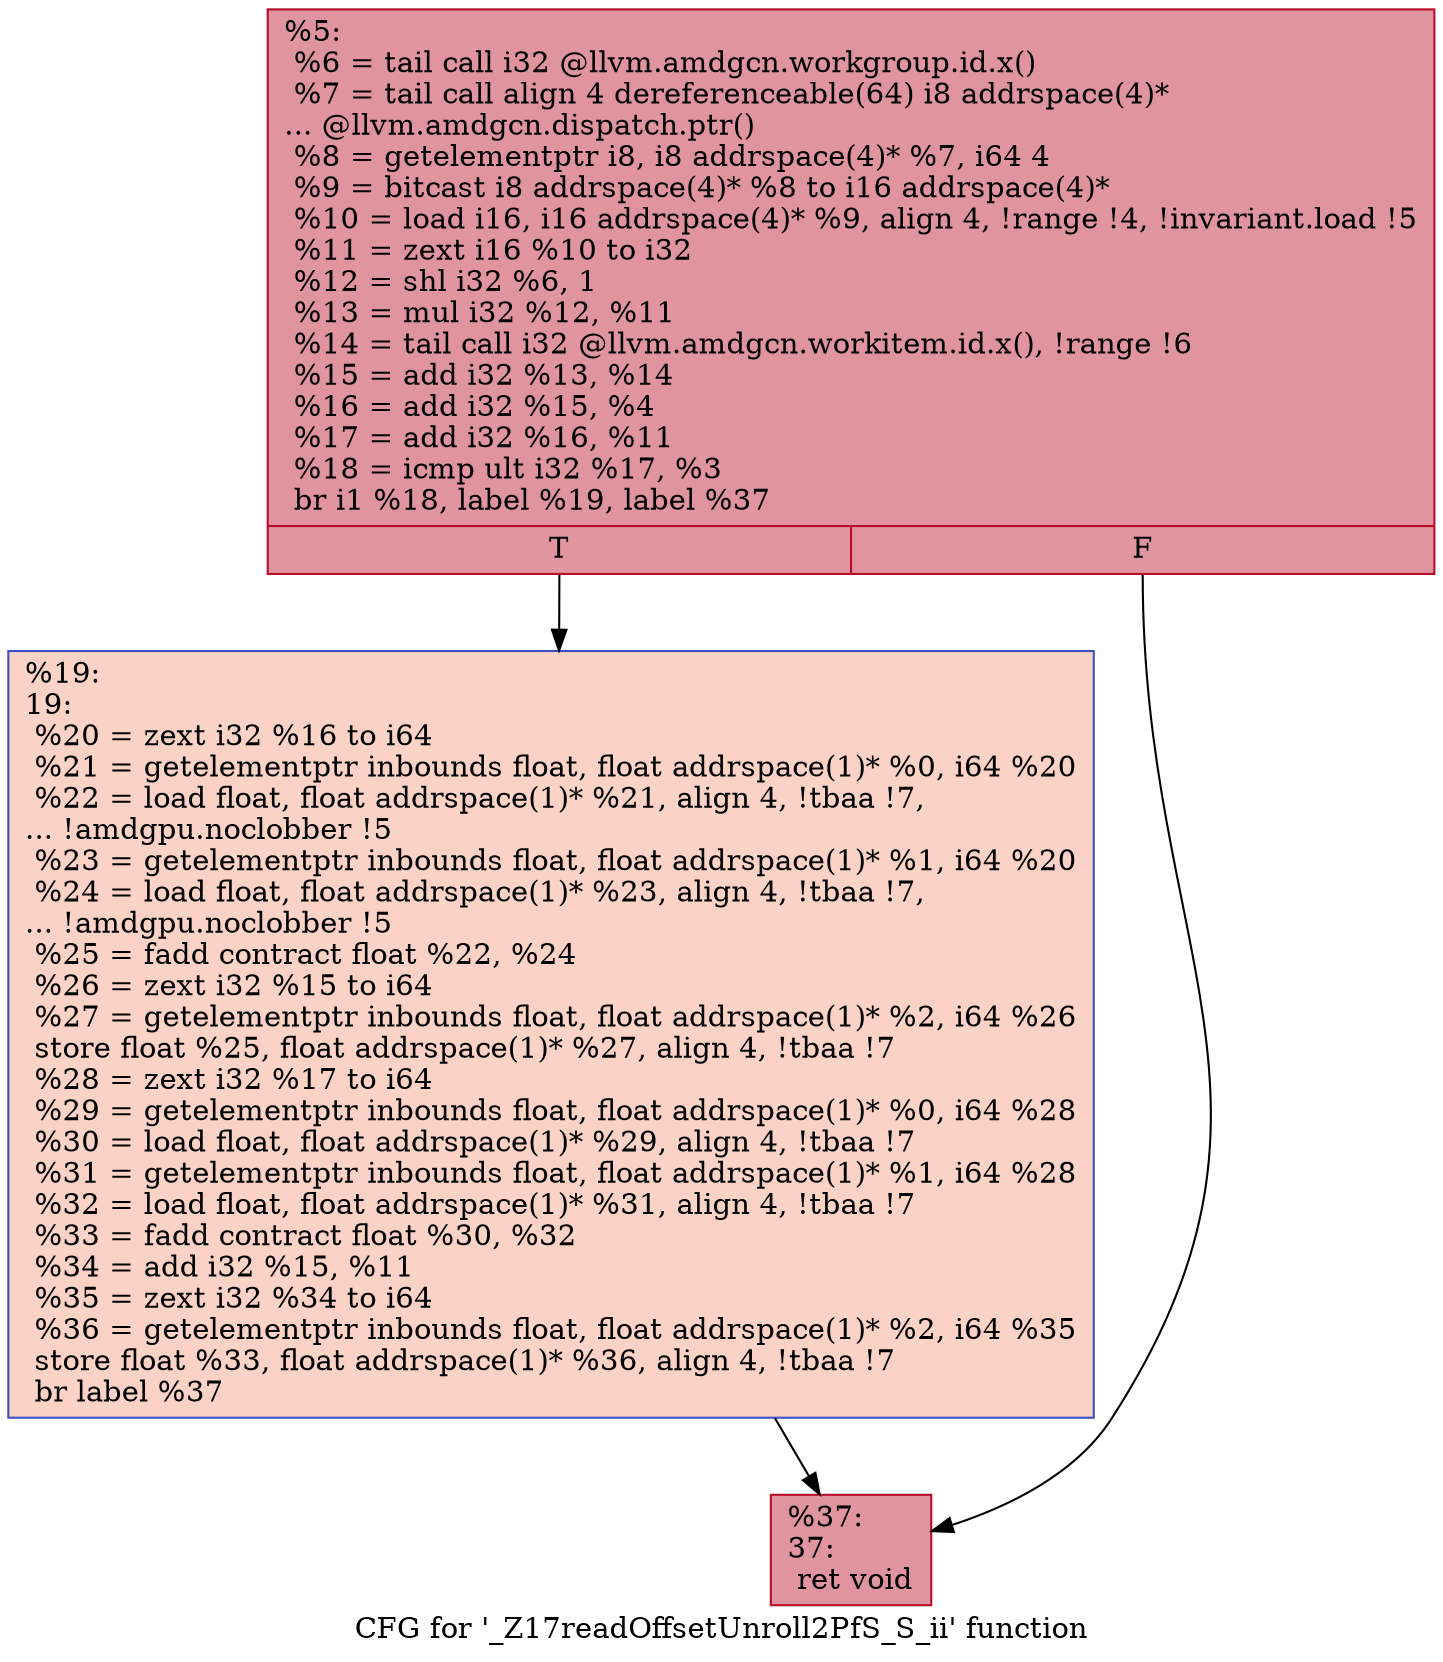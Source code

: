 digraph "CFG for '_Z17readOffsetUnroll2PfS_S_ii' function" {
	label="CFG for '_Z17readOffsetUnroll2PfS_S_ii' function";

	Node0x4cd0410 [shape=record,color="#b70d28ff", style=filled, fillcolor="#b70d2870",label="{%5:\l  %6 = tail call i32 @llvm.amdgcn.workgroup.id.x()\l  %7 = tail call align 4 dereferenceable(64) i8 addrspace(4)*\l... @llvm.amdgcn.dispatch.ptr()\l  %8 = getelementptr i8, i8 addrspace(4)* %7, i64 4\l  %9 = bitcast i8 addrspace(4)* %8 to i16 addrspace(4)*\l  %10 = load i16, i16 addrspace(4)* %9, align 4, !range !4, !invariant.load !5\l  %11 = zext i16 %10 to i32\l  %12 = shl i32 %6, 1\l  %13 = mul i32 %12, %11\l  %14 = tail call i32 @llvm.amdgcn.workitem.id.x(), !range !6\l  %15 = add i32 %13, %14\l  %16 = add i32 %15, %4\l  %17 = add i32 %16, %11\l  %18 = icmp ult i32 %17, %3\l  br i1 %18, label %19, label %37\l|{<s0>T|<s1>F}}"];
	Node0x4cd0410:s0 -> Node0x4cd2530;
	Node0x4cd0410:s1 -> Node0x4cd25c0;
	Node0x4cd2530 [shape=record,color="#3d50c3ff", style=filled, fillcolor="#f59c7d70",label="{%19:\l19:                                               \l  %20 = zext i32 %16 to i64\l  %21 = getelementptr inbounds float, float addrspace(1)* %0, i64 %20\l  %22 = load float, float addrspace(1)* %21, align 4, !tbaa !7,\l... !amdgpu.noclobber !5\l  %23 = getelementptr inbounds float, float addrspace(1)* %1, i64 %20\l  %24 = load float, float addrspace(1)* %23, align 4, !tbaa !7,\l... !amdgpu.noclobber !5\l  %25 = fadd contract float %22, %24\l  %26 = zext i32 %15 to i64\l  %27 = getelementptr inbounds float, float addrspace(1)* %2, i64 %26\l  store float %25, float addrspace(1)* %27, align 4, !tbaa !7\l  %28 = zext i32 %17 to i64\l  %29 = getelementptr inbounds float, float addrspace(1)* %0, i64 %28\l  %30 = load float, float addrspace(1)* %29, align 4, !tbaa !7\l  %31 = getelementptr inbounds float, float addrspace(1)* %1, i64 %28\l  %32 = load float, float addrspace(1)* %31, align 4, !tbaa !7\l  %33 = fadd contract float %30, %32\l  %34 = add i32 %15, %11\l  %35 = zext i32 %34 to i64\l  %36 = getelementptr inbounds float, float addrspace(1)* %2, i64 %35\l  store float %33, float addrspace(1)* %36, align 4, !tbaa !7\l  br label %37\l}"];
	Node0x4cd2530 -> Node0x4cd25c0;
	Node0x4cd25c0 [shape=record,color="#b70d28ff", style=filled, fillcolor="#b70d2870",label="{%37:\l37:                                               \l  ret void\l}"];
}
